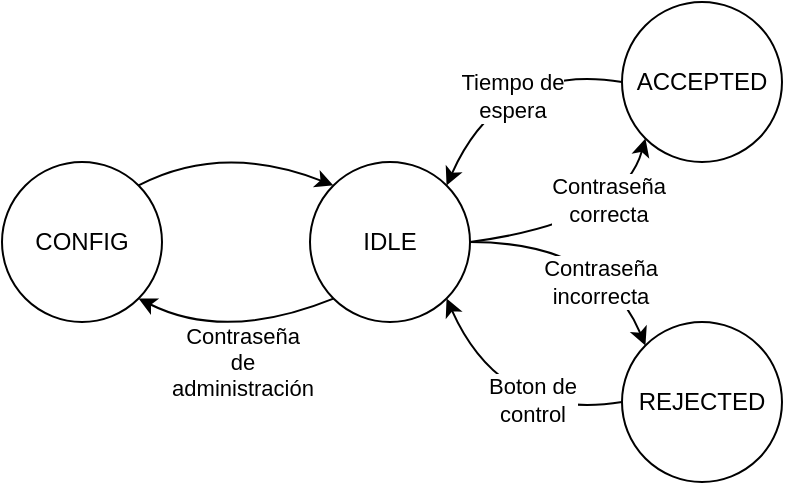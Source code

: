 <mxfile version="14.8.6" type="google"><diagram id="KcjyAa4E7xS1IIVlesbV" name="Page-1"><mxGraphModel dx="652" dy="336" grid="1" gridSize="10" guides="1" tooltips="1" connect="1" arrows="1" fold="1" page="1" pageScale="1" pageWidth="827" pageHeight="1169" math="0" shadow="0"><root><mxCell id="0"/><mxCell id="1" parent="0"/><mxCell id="PQ0Xrh-azQuUfmd65Yxl-1" value="REJECTED" style="ellipse;whiteSpace=wrap;html=1;aspect=fixed;" vertex="1" parent="1"><mxGeometry x="530" y="340" width="80" height="80" as="geometry"/></mxCell><mxCell id="PQ0Xrh-azQuUfmd65Yxl-2" value="ACCEPTED" style="ellipse;whiteSpace=wrap;html=1;aspect=fixed;" vertex="1" parent="1"><mxGeometry x="530" y="180" width="80" height="80" as="geometry"/></mxCell><mxCell id="PQ0Xrh-azQuUfmd65Yxl-3" value="CONFIG" style="ellipse;whiteSpace=wrap;html=1;aspect=fixed;" vertex="1" parent="1"><mxGeometry x="220" y="260" width="80" height="80" as="geometry"/></mxCell><mxCell id="PQ0Xrh-azQuUfmd65Yxl-4" value="&lt;div&gt;IDLE&lt;/div&gt;" style="ellipse;whiteSpace=wrap;html=1;aspect=fixed;" vertex="1" parent="1"><mxGeometry x="374" y="260" width="80" height="80" as="geometry"/></mxCell><mxCell id="PQ0Xrh-azQuUfmd65Yxl-5" value="" style="curved=1;endArrow=classic;html=1;entryX=0;entryY=0;entryDx=0;entryDy=0;exitX=1;exitY=0;exitDx=0;exitDy=0;" edge="1" parent="1" source="PQ0Xrh-azQuUfmd65Yxl-3" target="PQ0Xrh-azQuUfmd65Yxl-4"><mxGeometry width="50" height="50" relative="1" as="geometry"><mxPoint x="360" y="270" as="sourcePoint"/><mxPoint x="340" y="200" as="targetPoint"/><Array as="points"><mxPoint x="330" y="250"/></Array></mxGeometry></mxCell><mxCell id="PQ0Xrh-azQuUfmd65Yxl-6" value="" style="curved=1;endArrow=classic;html=1;entryX=1;entryY=1;entryDx=0;entryDy=0;exitX=0;exitY=1;exitDx=0;exitDy=0;" edge="1" parent="1" source="PQ0Xrh-azQuUfmd65Yxl-4" target="PQ0Xrh-azQuUfmd65Yxl-3"><mxGeometry width="50" height="50" relative="1" as="geometry"><mxPoint x="388.28" y="336.76" as="sourcePoint"/><mxPoint x="290.004" y="339.996" as="targetPoint"/><Array as="points"><mxPoint x="332" y="350"/></Array></mxGeometry></mxCell><mxCell id="PQ0Xrh-azQuUfmd65Yxl-17" value="&lt;div&gt;Contraseña&lt;/div&gt;&lt;div&gt;de&lt;/div&gt;&lt;div&gt;administración&lt;br&gt;&lt;/div&gt;" style="edgeLabel;html=1;align=center;verticalAlign=middle;resizable=0;points=[];" vertex="1" connectable="0" parent="PQ0Xrh-azQuUfmd65Yxl-6"><mxGeometry x="-0.328" y="-3" relative="1" as="geometry"><mxPoint x="-11" y="21" as="offset"/></mxGeometry></mxCell><mxCell id="PQ0Xrh-azQuUfmd65Yxl-7" value="" style="curved=1;endArrow=classic;html=1;entryX=0;entryY=1;entryDx=0;entryDy=0;exitX=1;exitY=0.5;exitDx=0;exitDy=0;" edge="1" parent="1" source="PQ0Xrh-azQuUfmd65Yxl-4" target="PQ0Xrh-azQuUfmd65Yxl-2"><mxGeometry width="50" height="50" relative="1" as="geometry"><mxPoint x="470.004" y="291.716" as="sourcePoint"/><mxPoint x="568.28" y="288.48" as="targetPoint"/><Array as="points"><mxPoint x="530" y="290"/></Array></mxGeometry></mxCell><mxCell id="PQ0Xrh-azQuUfmd65Yxl-12" value="&lt;div&gt;Contraseña &lt;br&gt;&lt;/div&gt;&lt;div&gt;correcta&lt;/div&gt;" style="edgeLabel;html=1;align=center;verticalAlign=middle;resizable=0;points=[];" vertex="1" connectable="0" parent="PQ0Xrh-azQuUfmd65Yxl-7"><mxGeometry x="0.419" y="11" relative="1" as="geometry"><mxPoint x="1" as="offset"/></mxGeometry></mxCell><mxCell id="PQ0Xrh-azQuUfmd65Yxl-8" value="" style="curved=1;endArrow=classic;html=1;entryX=1;entryY=0;entryDx=0;entryDy=0;exitX=0;exitY=0.5;exitDx=0;exitDy=0;" edge="1" parent="1" source="PQ0Xrh-azQuUfmd65Yxl-2" target="PQ0Xrh-azQuUfmd65Yxl-4"><mxGeometry width="50" height="50" relative="1" as="geometry"><mxPoint x="498.28" y="208.48" as="sourcePoint"/><mxPoint x="400.004" y="211.716" as="targetPoint"/><Array as="points"><mxPoint x="470" y="210"/></Array></mxGeometry></mxCell><mxCell id="PQ0Xrh-azQuUfmd65Yxl-15" value="&lt;div&gt;Tiempo de &lt;br&gt;&lt;/div&gt;&lt;div&gt;espera&lt;br&gt;&lt;/div&gt;" style="edgeLabel;html=1;align=center;verticalAlign=middle;resizable=0;points=[];" vertex="1" connectable="0" parent="PQ0Xrh-azQuUfmd65Yxl-8"><mxGeometry x="0.163" y="11" relative="1" as="geometry"><mxPoint as="offset"/></mxGeometry></mxCell><mxCell id="PQ0Xrh-azQuUfmd65Yxl-9" value="" style="curved=1;endArrow=classic;html=1;entryX=0;entryY=0;entryDx=0;entryDy=0;exitX=1;exitY=0.5;exitDx=0;exitDy=0;" edge="1" parent="1" source="PQ0Xrh-azQuUfmd65Yxl-4" target="PQ0Xrh-azQuUfmd65Yxl-1"><mxGeometry width="50" height="50" relative="1" as="geometry"><mxPoint x="390.004" y="381.716" as="sourcePoint"/><mxPoint x="488.28" y="378.48" as="targetPoint"/><Array as="points"><mxPoint x="520" y="300"/></Array></mxGeometry></mxCell><mxCell id="PQ0Xrh-azQuUfmd65Yxl-13" value="&lt;div&gt;Contraseña &lt;br&gt;&lt;/div&gt;&lt;div&gt;incorrecta&lt;/div&gt;" style="edgeLabel;html=1;align=center;verticalAlign=middle;resizable=0;points=[];" vertex="1" connectable="0" parent="PQ0Xrh-azQuUfmd65Yxl-9"><mxGeometry x="0.373" y="-9" relative="1" as="geometry"><mxPoint as="offset"/></mxGeometry></mxCell><mxCell id="PQ0Xrh-azQuUfmd65Yxl-10" value="" style="curved=1;endArrow=classic;html=1;entryX=1;entryY=1;entryDx=0;entryDy=0;exitX=0;exitY=0.5;exitDx=0;exitDy=0;" edge="1" parent="1" source="PQ0Xrh-azQuUfmd65Yxl-1" target="PQ0Xrh-azQuUfmd65Yxl-4"><mxGeometry width="50" height="50" relative="1" as="geometry"><mxPoint x="488.28" y="398.48" as="sourcePoint"/><mxPoint x="390.004" y="401.716" as="targetPoint"/><Array as="points"><mxPoint x="470" y="390"/></Array></mxGeometry></mxCell><mxCell id="PQ0Xrh-azQuUfmd65Yxl-14" value="&lt;div&gt;Boton de&lt;/div&gt;&lt;div&gt;control&lt;br&gt;&lt;/div&gt;" style="edgeLabel;html=1;align=center;verticalAlign=middle;resizable=0;points=[];" vertex="1" connectable="0" parent="PQ0Xrh-azQuUfmd65Yxl-10"><mxGeometry x="-0.309" y="-9" relative="1" as="geometry"><mxPoint as="offset"/></mxGeometry></mxCell></root></mxGraphModel></diagram></mxfile>
